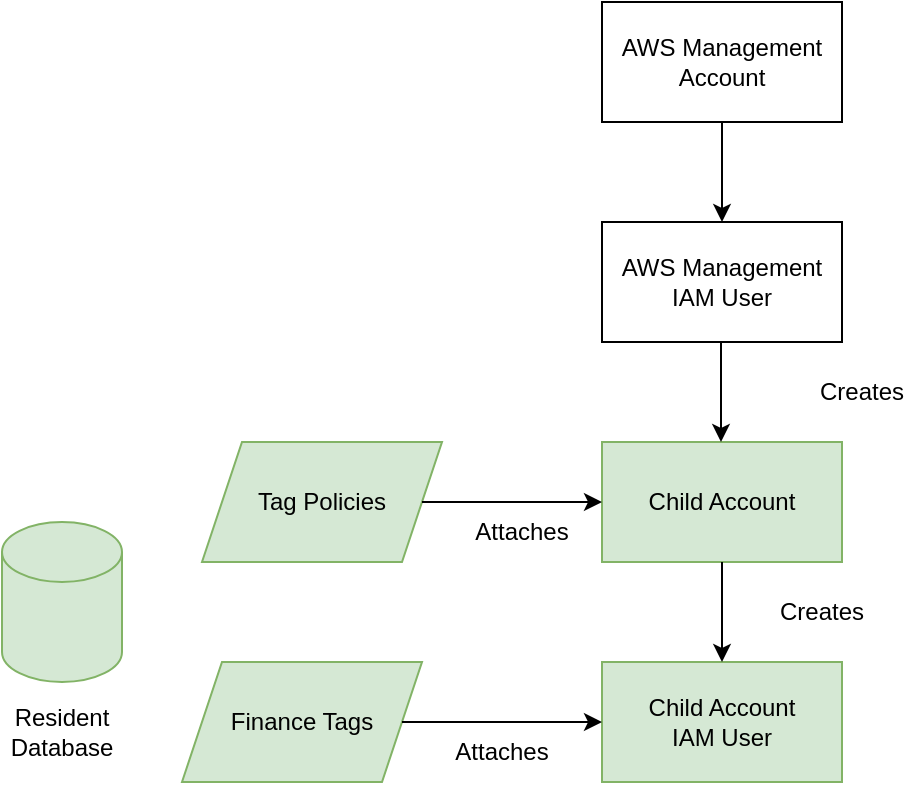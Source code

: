 <mxfile>
    <diagram id="p-KAGm5hZ9x6GJJckylW" name="Page-1">
        <mxGraphModel dx="1449" dy="504" grid="1" gridSize="10" guides="1" tooltips="1" connect="1" arrows="1" fold="1" page="1" pageScale="1" pageWidth="1169" pageHeight="827" math="0" shadow="0">
            <root>
                <mxCell id="0"/>
                <mxCell id="1" parent="0"/>
                <mxCell id="2" value="AWS Management Account" style="rounded=0;whiteSpace=wrap;html=1;" vertex="1" parent="1">
                    <mxGeometry x="480" y="70" width="120" height="60" as="geometry"/>
                </mxCell>
                <mxCell id="3" value="AWS Management IAM User" style="rounded=0;whiteSpace=wrap;html=1;" vertex="1" parent="1">
                    <mxGeometry x="480" y="180" width="120" height="60" as="geometry"/>
                </mxCell>
                <mxCell id="4" value="Child Account" style="rounded=0;whiteSpace=wrap;html=1;fillColor=#d5e8d4;strokeColor=#82b366;" vertex="1" parent="1">
                    <mxGeometry x="480" y="290" width="120" height="60" as="geometry"/>
                </mxCell>
                <mxCell id="5" value="Child Account&lt;br&gt;IAM User" style="rounded=0;whiteSpace=wrap;html=1;fillColor=#d5e8d4;strokeColor=#82b366;" vertex="1" parent="1">
                    <mxGeometry x="480" y="400" width="120" height="60" as="geometry"/>
                </mxCell>
                <mxCell id="6" value="Tag Policies" style="shape=parallelogram;perimeter=parallelogramPerimeter;whiteSpace=wrap;html=1;fixedSize=1;fillColor=#d5e8d4;strokeColor=#82b366;" vertex="1" parent="1">
                    <mxGeometry x="280" y="290" width="120" height="60" as="geometry"/>
                </mxCell>
                <mxCell id="7" value="Finance Tags" style="shape=parallelogram;perimeter=parallelogramPerimeter;whiteSpace=wrap;html=1;fixedSize=1;fillColor=#d5e8d4;strokeColor=#82b366;" vertex="1" parent="1">
                    <mxGeometry x="270" y="400" width="120" height="60" as="geometry"/>
                </mxCell>
                <mxCell id="8" value="" style="endArrow=classic;html=1;exitX=0.5;exitY=1;exitDx=0;exitDy=0;" edge="1" parent="1" source="2" target="3">
                    <mxGeometry width="50" height="50" relative="1" as="geometry">
                        <mxPoint x="560" y="330" as="sourcePoint"/>
                        <mxPoint x="610" y="280" as="targetPoint"/>
                    </mxGeometry>
                </mxCell>
                <mxCell id="9" value="" style="endArrow=classic;html=1;exitX=0.5;exitY=1;exitDx=0;exitDy=0;" edge="1" parent="1">
                    <mxGeometry width="50" height="50" relative="1" as="geometry">
                        <mxPoint x="539.5" y="240" as="sourcePoint"/>
                        <mxPoint x="539.5" y="290" as="targetPoint"/>
                    </mxGeometry>
                </mxCell>
                <mxCell id="10" value="" style="shape=cylinder3;whiteSpace=wrap;html=1;boundedLbl=1;backgroundOutline=1;size=15;fillColor=#d5e8d4;strokeColor=#82b366;" vertex="1" parent="1">
                    <mxGeometry x="180" y="330" width="60" height="80" as="geometry"/>
                </mxCell>
                <mxCell id="11" value="Creates" style="text;html=1;strokeColor=none;fillColor=none;align=center;verticalAlign=middle;whiteSpace=wrap;rounded=0;" vertex="1" parent="1">
                    <mxGeometry x="580" y="250" width="60" height="30" as="geometry"/>
                </mxCell>
                <mxCell id="13" value="" style="endArrow=classic;html=1;entryX=0.5;entryY=0;entryDx=0;entryDy=0;exitX=0.5;exitY=1;exitDx=0;exitDy=0;" edge="1" parent="1" source="4" target="5">
                    <mxGeometry width="50" height="50" relative="1" as="geometry">
                        <mxPoint x="560" y="330" as="sourcePoint"/>
                        <mxPoint x="610" y="280" as="targetPoint"/>
                    </mxGeometry>
                </mxCell>
                <mxCell id="14" value="Creates" style="text;html=1;strokeColor=none;fillColor=none;align=center;verticalAlign=middle;whiteSpace=wrap;rounded=0;" vertex="1" parent="1">
                    <mxGeometry x="560" y="360" width="60" height="30" as="geometry"/>
                </mxCell>
                <mxCell id="15" value="" style="endArrow=classic;html=1;" edge="1" parent="1" source="6" target="4">
                    <mxGeometry width="50" height="50" relative="1" as="geometry">
                        <mxPoint x="560" y="330" as="sourcePoint"/>
                        <mxPoint x="610" y="280" as="targetPoint"/>
                    </mxGeometry>
                </mxCell>
                <mxCell id="16" value="Attaches" style="text;html=1;strokeColor=none;fillColor=none;align=center;verticalAlign=middle;whiteSpace=wrap;rounded=0;" vertex="1" parent="1">
                    <mxGeometry x="410" y="320" width="60" height="30" as="geometry"/>
                </mxCell>
                <mxCell id="17" value="Attaches" style="text;html=1;strokeColor=none;fillColor=none;align=center;verticalAlign=middle;whiteSpace=wrap;rounded=0;" vertex="1" parent="1">
                    <mxGeometry x="400" y="430" width="60" height="30" as="geometry"/>
                </mxCell>
                <mxCell id="18" value="" style="endArrow=classic;html=1;" edge="1" parent="1" source="7" target="5">
                    <mxGeometry width="50" height="50" relative="1" as="geometry">
                        <mxPoint x="560" y="330" as="sourcePoint"/>
                        <mxPoint x="610" y="280" as="targetPoint"/>
                    </mxGeometry>
                </mxCell>
                <mxCell id="19" value="Resident Database" style="text;html=1;strokeColor=none;fillColor=none;align=center;verticalAlign=middle;whiteSpace=wrap;rounded=0;" vertex="1" parent="1">
                    <mxGeometry x="180" y="420" width="60" height="30" as="geometry"/>
                </mxCell>
            </root>
        </mxGraphModel>
    </diagram>
    <diagram id="s3rn56iKTbamknJ_XZ1E" name="Page-2">
        <mxGraphModel dx="1449" dy="504" grid="1" gridSize="10" guides="1" tooltips="1" connect="1" arrows="1" fold="1" page="1" pageScale="1" pageWidth="1169" pageHeight="827" math="0" shadow="0">
            <root>
                <mxCell id="0"/>
                <mxCell id="1" parent="0"/>
                <mxCell id="_bJ43jFXUNE1zcv9HWvk-1" value="Cloud Estate&lt;br&gt;Management Account" style="rounded=0;whiteSpace=wrap;html=1;" vertex="1" parent="1">
                    <mxGeometry x="510" y="140" width="120" height="60" as="geometry"/>
                </mxCell>
                <mxCell id="_bJ43jFXUNE1zcv9HWvk-2" value="Federal&lt;br&gt;Avaloq Group" style="rounded=0;whiteSpace=wrap;html=1;" vertex="1" parent="1">
                    <mxGeometry x="400" y="40" width="120" height="60" as="geometry"/>
                </mxCell>
                <mxCell id="_bJ43jFXUNE1zcv9HWvk-3" value="Cloud Providers" style="rounded=0;whiteSpace=wrap;html=1;" vertex="1" parent="1">
                    <mxGeometry x="670" y="40" width="120" height="60" as="geometry"/>
                </mxCell>
                <mxCell id="_bJ43jFXUNE1zcv9HWvk-4" value="Resident&lt;br&gt;Child Account" style="rounded=0;whiteSpace=wrap;html=1;" vertex="1" parent="1">
                    <mxGeometry x="510" y="250" width="120" height="60" as="geometry"/>
                </mxCell>
                <mxCell id="_bJ43jFXUNE1zcv9HWvk-5" value="Renter&lt;br&gt;AEVO&lt;br&gt;BANK" style="rounded=0;whiteSpace=wrap;html=1;" vertex="1" parent="1">
                    <mxGeometry x="710" y="240" width="120" height="60" as="geometry"/>
                </mxCell>
                <mxCell id="_bJ43jFXUNE1zcv9HWvk-6" value="" style="endArrow=classic;html=1;exitX=0.558;exitY=1.017;exitDx=0;exitDy=0;exitPerimeter=0;entryX=0.425;entryY=0;entryDx=0;entryDy=0;entryPerimeter=0;" edge="1" parent="1" source="_bJ43jFXUNE1zcv9HWvk-2" target="_bJ43jFXUNE1zcv9HWvk-1">
                    <mxGeometry width="50" height="50" relative="1" as="geometry">
                        <mxPoint x="560" y="270" as="sourcePoint"/>
                        <mxPoint x="610" y="220" as="targetPoint"/>
                    </mxGeometry>
                </mxCell>
                <mxCell id="_bJ43jFXUNE1zcv9HWvk-7" value="" style="endArrow=classic;html=1;exitX=0.442;exitY=1.033;exitDx=0;exitDy=0;exitPerimeter=0;entryX=0.6;entryY=0;entryDx=0;entryDy=0;entryPerimeter=0;" edge="1" parent="1" source="_bJ43jFXUNE1zcv9HWvk-3" target="_bJ43jFXUNE1zcv9HWvk-1">
                    <mxGeometry width="50" height="50" relative="1" as="geometry">
                        <mxPoint x="476.96" y="111.02" as="sourcePoint"/>
                        <mxPoint x="571" y="150" as="targetPoint"/>
                    </mxGeometry>
                </mxCell>
                <mxCell id="_bJ43jFXUNE1zcv9HWvk-8" value="" style="endArrow=classic;html=1;exitX=0.5;exitY=1;exitDx=0;exitDy=0;entryX=0.5;entryY=0;entryDx=0;entryDy=0;" edge="1" parent="1" source="_bJ43jFXUNE1zcv9HWvk-1" target="_bJ43jFXUNE1zcv9HWvk-4">
                    <mxGeometry width="50" height="50" relative="1" as="geometry">
                        <mxPoint x="560" y="270" as="sourcePoint"/>
                        <mxPoint x="610" y="220" as="targetPoint"/>
                    </mxGeometry>
                </mxCell>
                <mxCell id="_bJ43jFXUNE1zcv9HWvk-9" value="" style="endArrow=classic;html=1;exitX=0;exitY=0.5;exitDx=0;exitDy=0;entryX=1;entryY=0.5;entryDx=0;entryDy=0;" edge="1" parent="1" source="_bJ43jFXUNE1zcv9HWvk-5" target="_bJ43jFXUNE1zcv9HWvk-4">
                    <mxGeometry width="50" height="50" relative="1" as="geometry">
                        <mxPoint x="560" y="270" as="sourcePoint"/>
                        <mxPoint x="610" y="220" as="targetPoint"/>
                    </mxGeometry>
                </mxCell>
                <mxCell id="_bJ43jFXUNE1zcv9HWvk-10" value="User" style="rounded=0;whiteSpace=wrap;html=1;" vertex="1" parent="1">
                    <mxGeometry x="510" y="370" width="120" height="60" as="geometry"/>
                </mxCell>
                <mxCell id="_bJ43jFXUNE1zcv9HWvk-11" value="" style="endArrow=classic;html=1;entryX=0.5;entryY=0;entryDx=0;entryDy=0;exitX=0.5;exitY=1;exitDx=0;exitDy=0;" edge="1" parent="1" source="_bJ43jFXUNE1zcv9HWvk-4" target="_bJ43jFXUNE1zcv9HWvk-10">
                    <mxGeometry width="50" height="50" relative="1" as="geometry">
                        <mxPoint x="560" y="270" as="sourcePoint"/>
                        <mxPoint x="610" y="220" as="targetPoint"/>
                    </mxGeometry>
                </mxCell>
                <mxCell id="_bJ43jFXUNE1zcv9HWvk-12" value="Policy" style="rounded=0;whiteSpace=wrap;html=1;" vertex="1" parent="1">
                    <mxGeometry x="310" y="250" width="120" height="60" as="geometry"/>
                </mxCell>
                <mxCell id="_bJ43jFXUNE1zcv9HWvk-13" value="Tags" style="rounded=0;whiteSpace=wrap;html=1;" vertex="1" parent="1">
                    <mxGeometry x="720" y="370" width="120" height="60" as="geometry"/>
                </mxCell>
            </root>
        </mxGraphModel>
    </diagram>
</mxfile>